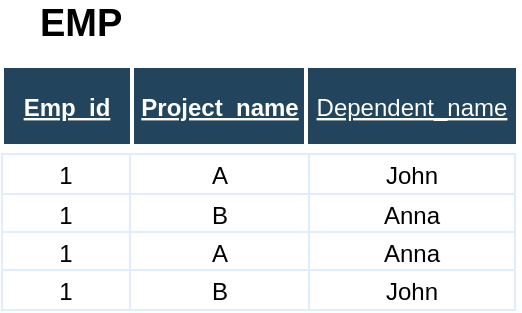 <mxfile version="12.2.2" type="device" pages="1"><diagram name="Page-1" id="8378b5f6-a2b2-b727-a746-972ab9d02e00"><mxGraphModel dx="753" dy="682" grid="1" gridSize="10" guides="1" tooltips="1" connect="0" arrows="1" fold="1" page="1" pageScale="1.5" pageWidth="1169" pageHeight="827" background="#ffffff" math="0" shadow="0"><root><mxCell id="0"/><mxCell id="1" parent="0"/><mxCell id="75" value="A" style="align=center;strokeColor=#DEEDFF" parent="1" vertex="1"><mxGeometry x="95" y="125" width="90" height="20" as="geometry"/></mxCell><mxCell id="80" value="B" style="align=center;strokeColor=#DEEDFF" parent="1" vertex="1"><mxGeometry x="95" y="145" width="90" height="20" as="geometry"/></mxCell><mxCell id="90" value="A" style="align=center;strokeColor=#DEEDFF" parent="1" vertex="1"><mxGeometry x="95" y="164" width="90" height="20" as="geometry"/></mxCell><mxCell id="2" value="Project_name" style="fillColor=#23445D;strokeColor=#FFFFFF;strokeWidth=2;fontColor=#FFFFFF;fontStyle=5" parent="1" vertex="1"><mxGeometry x="95" y="81" width="90" height="40" as="geometry"/></mxCell><mxCell id="pt02mc1mDiVBBJ6BWTSa-93" value="1" style="strokeColor=#DEEDFF" parent="1" vertex="1"><mxGeometry x="31.0" y="125" width="64" height="20" as="geometry"/></mxCell><mxCell id="pt02mc1mDiVBBJ6BWTSa-94" value="1" style="strokeColor=#DEEDFF" parent="1" vertex="1"><mxGeometry x="31.0" y="145.0" width="64" height="20" as="geometry"/></mxCell><mxCell id="pt02mc1mDiVBBJ6BWTSa-96" value="1" style="strokeColor=#DEEDFF" parent="1" vertex="1"><mxGeometry x="31.0" y="164.0" width="64" height="20" as="geometry"/></mxCell><mxCell id="pt02mc1mDiVBBJ6BWTSa-97" value="Emp_id" style="fillColor=#23445D;strokeColor=#FFFFFF;strokeWidth=2;fontColor=#FFFFFF;fontStyle=5" parent="1" vertex="1"><mxGeometry x="31" y="81" width="65" height="40" as="geometry"/></mxCell><mxCell id="c5x7IfDqe3bbnMwhfUoa-93" value="EMP" style="text;html=1;strokeColor=none;fillColor=none;align=left;verticalAlign=middle;whiteSpace=wrap;rounded=0;fontSize=19;fontStyle=1" parent="1" vertex="1"><mxGeometry x="48" y="50" width="122" height="20" as="geometry"/></mxCell><mxCell id="c5x7IfDqe3bbnMwhfUoa-94" value="John" style="strokeColor=#DEEDFF" parent="1" vertex="1"><mxGeometry x="184.5" y="125" width="103.0" height="20" as="geometry"/></mxCell><mxCell id="c5x7IfDqe3bbnMwhfUoa-95" value="Anna" style="strokeColor=#DEEDFF" parent="1" vertex="1"><mxGeometry x="184.5" y="145.0" width="103.0" height="20" as="geometry"/></mxCell><mxCell id="c5x7IfDqe3bbnMwhfUoa-96" value="Anna" style="strokeColor=#DEEDFF" parent="1" vertex="1"><mxGeometry x="184.5" y="164.0" width="103.0" height="20" as="geometry"/></mxCell><mxCell id="c5x7IfDqe3bbnMwhfUoa-97" value="Dependent_name" style="fillColor=#23445D;strokeColor=#FFFFFF;strokeWidth=2;fontColor=#FFFFFF;fontStyle=4" parent="1" vertex="1"><mxGeometry x="183" y="81" width="106" height="40" as="geometry"/></mxCell><mxCell id="c5x7IfDqe3bbnMwhfUoa-100" value="B" style="align=center;strokeColor=#DEEDFF" parent="1" vertex="1"><mxGeometry x="95" y="183" width="90" height="20" as="geometry"/></mxCell><mxCell id="c5x7IfDqe3bbnMwhfUoa-101" value="1" style="strokeColor=#DEEDFF" parent="1" vertex="1"><mxGeometry x="31.0" y="183.0" width="64" height="20" as="geometry"/></mxCell><mxCell id="c5x7IfDqe3bbnMwhfUoa-102" value="John" style="strokeColor=#DEEDFF" parent="1" vertex="1"><mxGeometry x="184.5" y="183.0" width="103.0" height="20" as="geometry"/></mxCell></root></mxGraphModel></diagram></mxfile>
